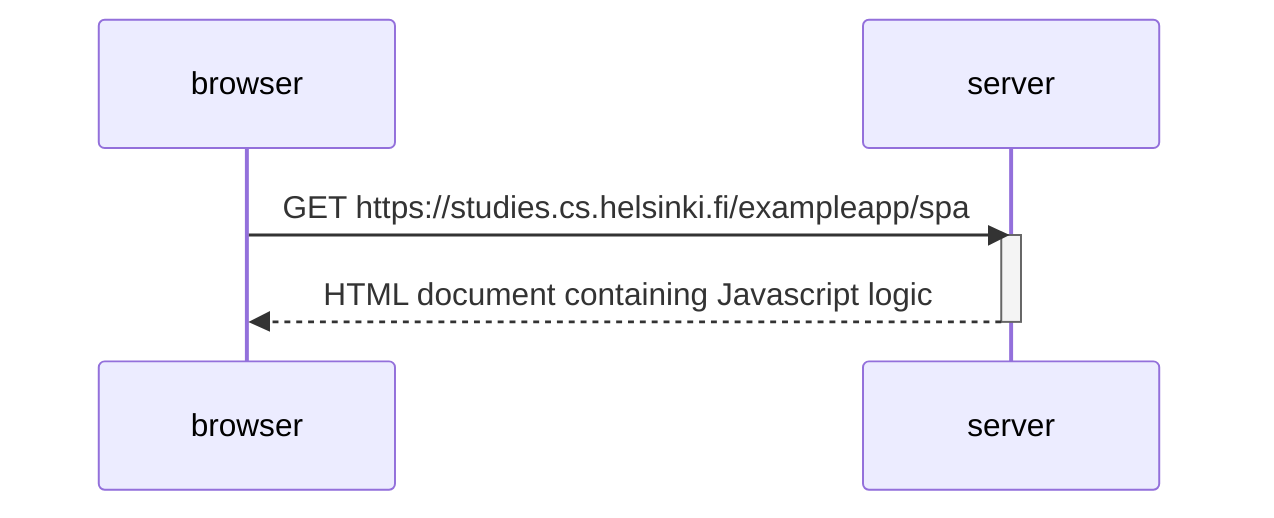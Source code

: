 sequenceDiagram
    participant browser
    participant server
    browser->>server: GET https://studies.cs.helsinki.fi/exampleapp/spa
    activate server
    server-->>browser: HTML document containing Javascript logic
   
    deactivate server